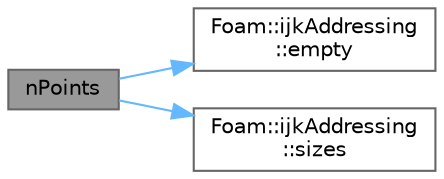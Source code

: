 digraph "nPoints"
{
 // LATEX_PDF_SIZE
  bgcolor="transparent";
  edge [fontname=Helvetica,fontsize=10,labelfontname=Helvetica,labelfontsize=10];
  node [fontname=Helvetica,fontsize=10,shape=box,height=0.2,width=0.4];
  rankdir="LR";
  Node1 [id="Node000001",label="nPoints",height=0.2,width=0.4,color="gray40", fillcolor="grey60", style="filled", fontcolor="black",tooltip=" "];
  Node1 -> Node2 [id="edge1_Node000001_Node000002",color="steelblue1",style="solid",tooltip=" "];
  Node2 [id="Node000002",label="Foam::ijkAddressing\l::empty",height=0.2,width=0.4,color="grey40", fillcolor="white", style="filled",URL="$classFoam_1_1ijkAddressing.html#a644718bb2fb240de962dc3c9a1fdf0dc",tooltip=" "];
  Node1 -> Node3 [id="edge2_Node000001_Node000003",color="steelblue1",style="solid",tooltip=" "];
  Node3 [id="Node000003",label="Foam::ijkAddressing\l::sizes",height=0.2,width=0.4,color="grey40", fillcolor="white", style="filled",URL="$classFoam_1_1ijkAddressing.html#a5e988067bc612b9abf04e14ee85b7322",tooltip=" "];
}
